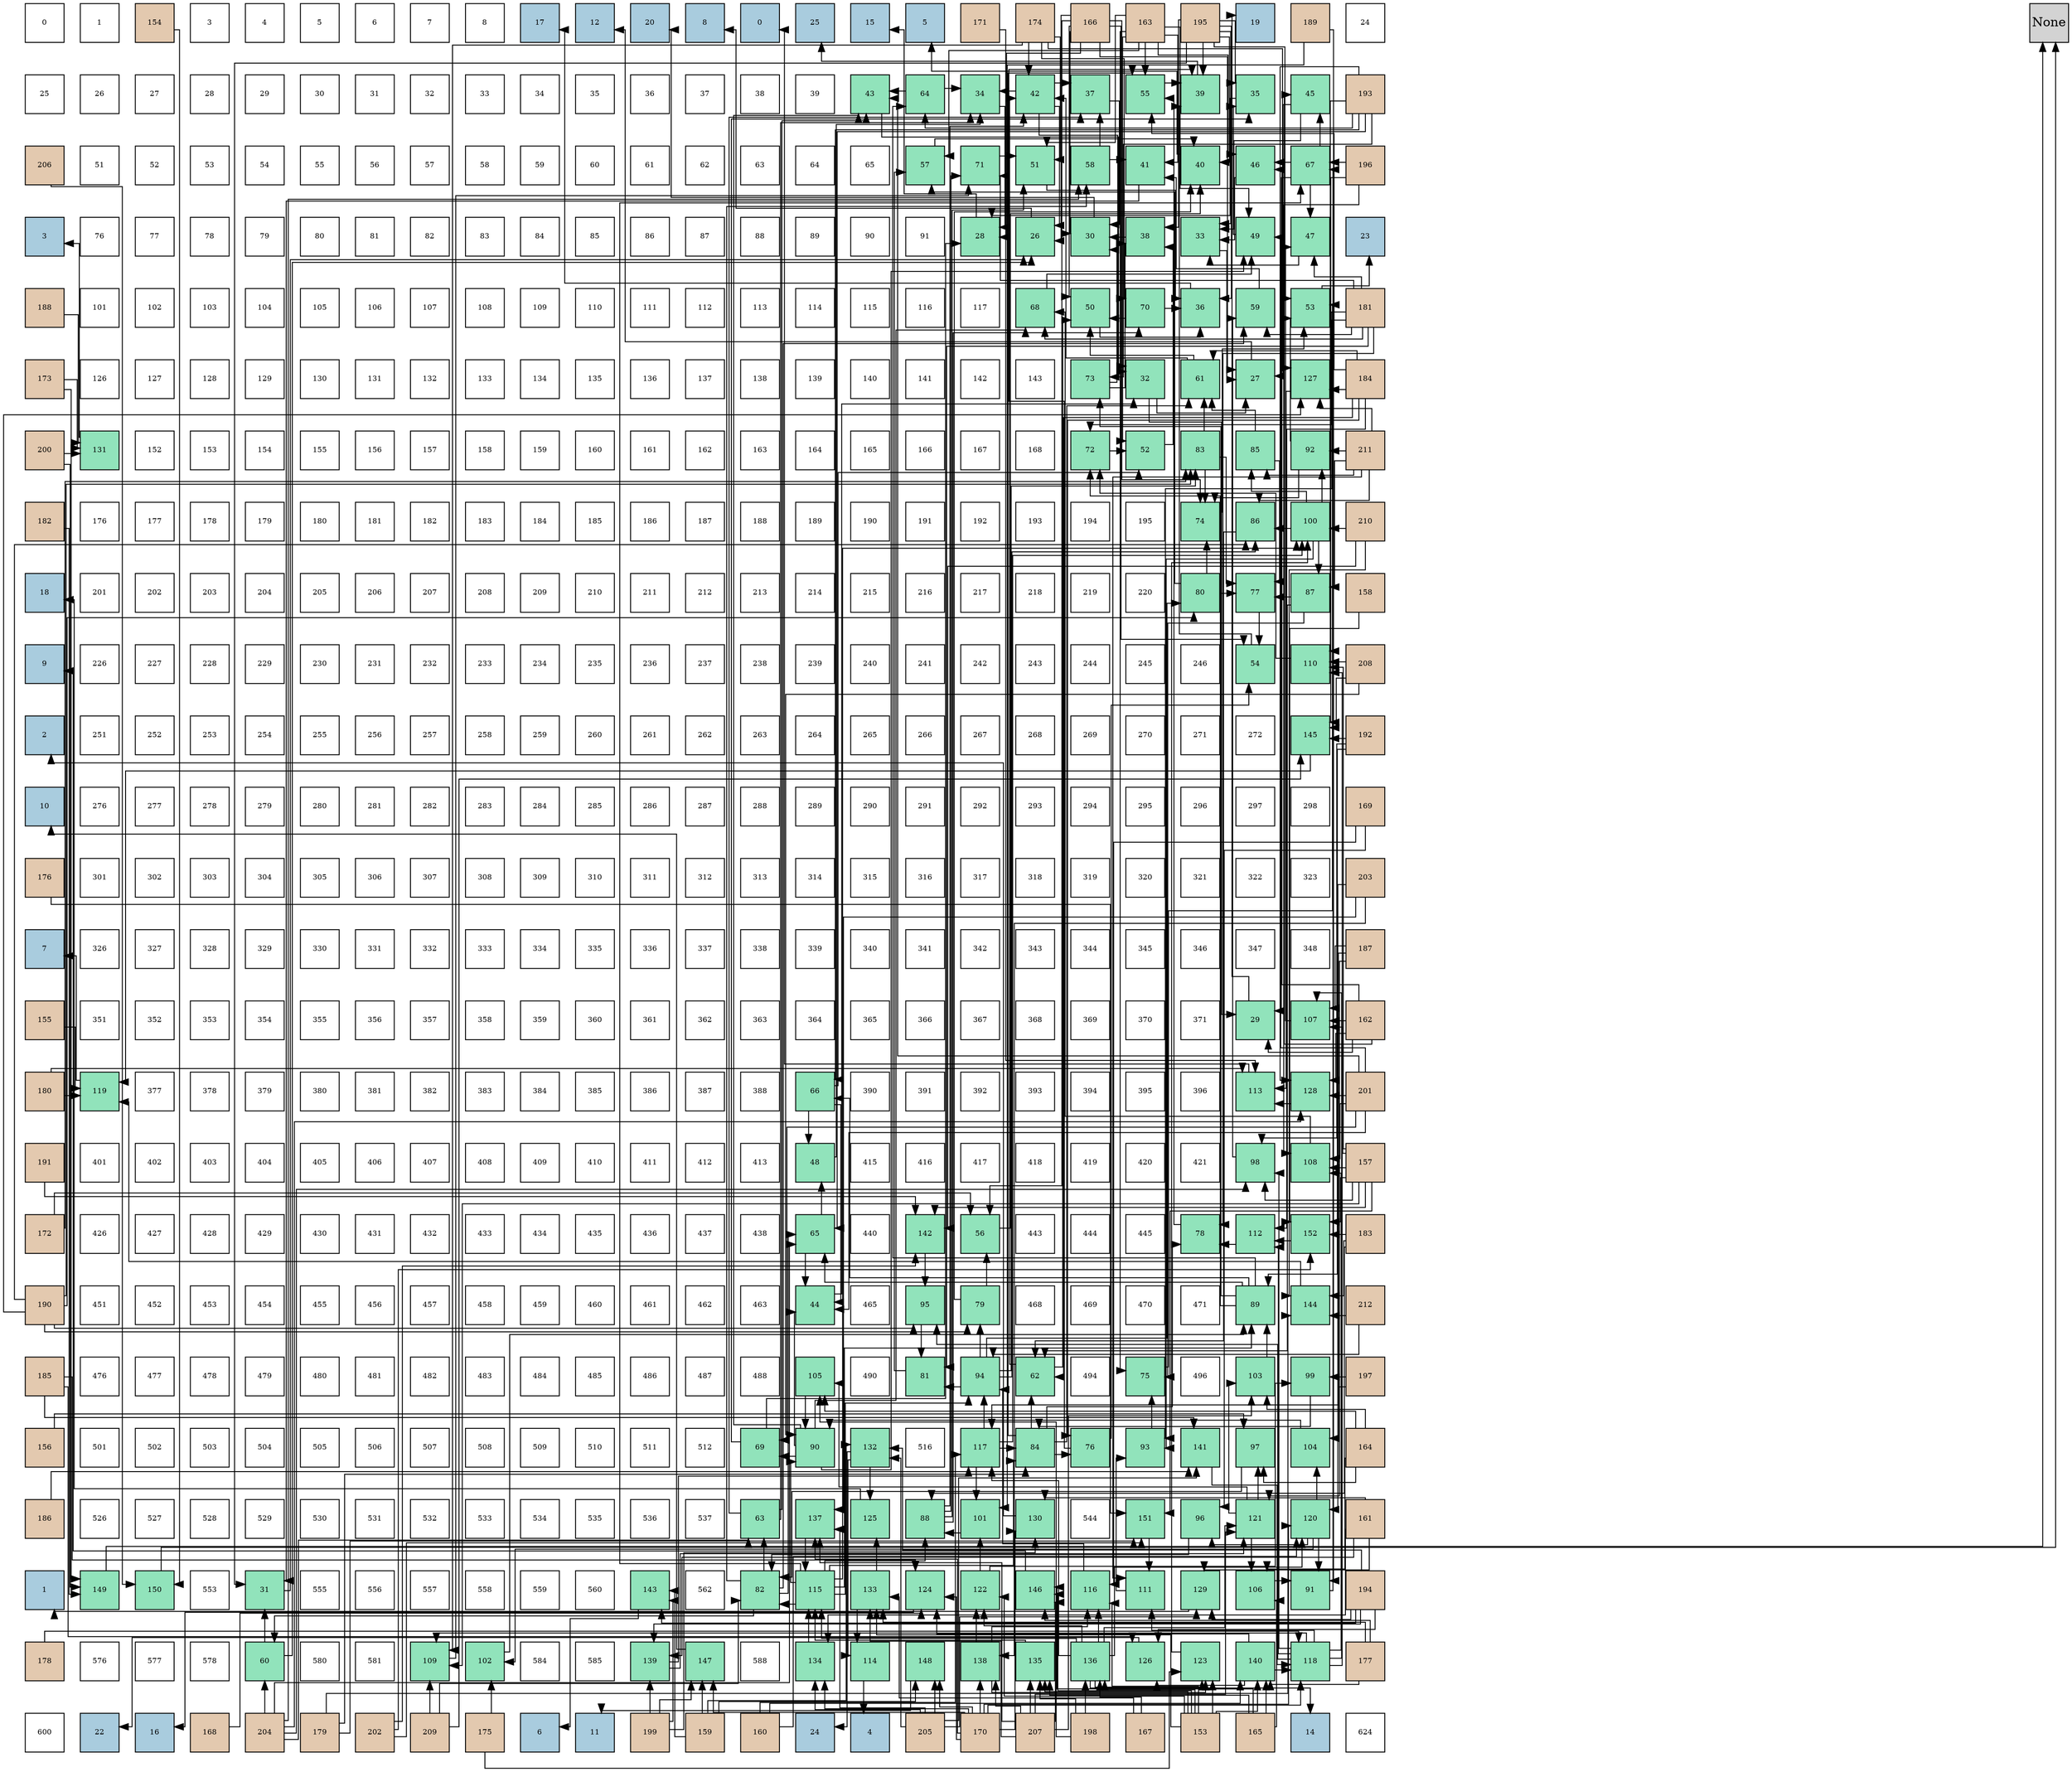 digraph layout{
 rankdir=TB;
 splines=ortho;
 node [style=filled shape=square fixedsize=true width=0.6];
0[label="0", fontsize=8, fillcolor="#ffffff"];
1[label="1", fontsize=8, fillcolor="#ffffff"];
2[label="154", fontsize=8, fillcolor="#e3c9af"];
3[label="3", fontsize=8, fillcolor="#ffffff"];
4[label="4", fontsize=8, fillcolor="#ffffff"];
5[label="5", fontsize=8, fillcolor="#ffffff"];
6[label="6", fontsize=8, fillcolor="#ffffff"];
7[label="7", fontsize=8, fillcolor="#ffffff"];
8[label="8", fontsize=8, fillcolor="#ffffff"];
9[label="17", fontsize=8, fillcolor="#a9ccde"];
10[label="12", fontsize=8, fillcolor="#a9ccde"];
11[label="20", fontsize=8, fillcolor="#a9ccde"];
12[label="8", fontsize=8, fillcolor="#a9ccde"];
13[label="0", fontsize=8, fillcolor="#a9ccde"];
14[label="25", fontsize=8, fillcolor="#a9ccde"];
15[label="15", fontsize=8, fillcolor="#a9ccde"];
16[label="5", fontsize=8, fillcolor="#a9ccde"];
17[label="171", fontsize=8, fillcolor="#e3c9af"];
18[label="174", fontsize=8, fillcolor="#e3c9af"];
19[label="166", fontsize=8, fillcolor="#e3c9af"];
20[label="163", fontsize=8, fillcolor="#e3c9af"];
21[label="195", fontsize=8, fillcolor="#e3c9af"];
22[label="19", fontsize=8, fillcolor="#a9ccde"];
23[label="189", fontsize=8, fillcolor="#e3c9af"];
24[label="24", fontsize=8, fillcolor="#ffffff"];
25[label="25", fontsize=8, fillcolor="#ffffff"];
26[label="26", fontsize=8, fillcolor="#ffffff"];
27[label="27", fontsize=8, fillcolor="#ffffff"];
28[label="28", fontsize=8, fillcolor="#ffffff"];
29[label="29", fontsize=8, fillcolor="#ffffff"];
30[label="30", fontsize=8, fillcolor="#ffffff"];
31[label="31", fontsize=8, fillcolor="#ffffff"];
32[label="32", fontsize=8, fillcolor="#ffffff"];
33[label="33", fontsize=8, fillcolor="#ffffff"];
34[label="34", fontsize=8, fillcolor="#ffffff"];
35[label="35", fontsize=8, fillcolor="#ffffff"];
36[label="36", fontsize=8, fillcolor="#ffffff"];
37[label="37", fontsize=8, fillcolor="#ffffff"];
38[label="38", fontsize=8, fillcolor="#ffffff"];
39[label="39", fontsize=8, fillcolor="#ffffff"];
40[label="43", fontsize=8, fillcolor="#91e3bb"];
41[label="64", fontsize=8, fillcolor="#91e3bb"];
42[label="34", fontsize=8, fillcolor="#91e3bb"];
43[label="42", fontsize=8, fillcolor="#91e3bb"];
44[label="37", fontsize=8, fillcolor="#91e3bb"];
45[label="55", fontsize=8, fillcolor="#91e3bb"];
46[label="39", fontsize=8, fillcolor="#91e3bb"];
47[label="35", fontsize=8, fillcolor="#91e3bb"];
48[label="45", fontsize=8, fillcolor="#91e3bb"];
49[label="193", fontsize=8, fillcolor="#e3c9af"];
50[label="206", fontsize=8, fillcolor="#e3c9af"];
51[label="51", fontsize=8, fillcolor="#ffffff"];
52[label="52", fontsize=8, fillcolor="#ffffff"];
53[label="53", fontsize=8, fillcolor="#ffffff"];
54[label="54", fontsize=8, fillcolor="#ffffff"];
55[label="55", fontsize=8, fillcolor="#ffffff"];
56[label="56", fontsize=8, fillcolor="#ffffff"];
57[label="57", fontsize=8, fillcolor="#ffffff"];
58[label="58", fontsize=8, fillcolor="#ffffff"];
59[label="59", fontsize=8, fillcolor="#ffffff"];
60[label="60", fontsize=8, fillcolor="#ffffff"];
61[label="61", fontsize=8, fillcolor="#ffffff"];
62[label="62", fontsize=8, fillcolor="#ffffff"];
63[label="63", fontsize=8, fillcolor="#ffffff"];
64[label="64", fontsize=8, fillcolor="#ffffff"];
65[label="65", fontsize=8, fillcolor="#ffffff"];
66[label="57", fontsize=8, fillcolor="#91e3bb"];
67[label="71", fontsize=8, fillcolor="#91e3bb"];
68[label="51", fontsize=8, fillcolor="#91e3bb"];
69[label="58", fontsize=8, fillcolor="#91e3bb"];
70[label="41", fontsize=8, fillcolor="#91e3bb"];
71[label="40", fontsize=8, fillcolor="#91e3bb"];
72[label="46", fontsize=8, fillcolor="#91e3bb"];
73[label="67", fontsize=8, fillcolor="#91e3bb"];
74[label="196", fontsize=8, fillcolor="#e3c9af"];
75[label="3", fontsize=8, fillcolor="#a9ccde"];
76[label="76", fontsize=8, fillcolor="#ffffff"];
77[label="77", fontsize=8, fillcolor="#ffffff"];
78[label="78", fontsize=8, fillcolor="#ffffff"];
79[label="79", fontsize=8, fillcolor="#ffffff"];
80[label="80", fontsize=8, fillcolor="#ffffff"];
81[label="81", fontsize=8, fillcolor="#ffffff"];
82[label="82", fontsize=8, fillcolor="#ffffff"];
83[label="83", fontsize=8, fillcolor="#ffffff"];
84[label="84", fontsize=8, fillcolor="#ffffff"];
85[label="85", fontsize=8, fillcolor="#ffffff"];
86[label="86", fontsize=8, fillcolor="#ffffff"];
87[label="87", fontsize=8, fillcolor="#ffffff"];
88[label="88", fontsize=8, fillcolor="#ffffff"];
89[label="89", fontsize=8, fillcolor="#ffffff"];
90[label="90", fontsize=8, fillcolor="#ffffff"];
91[label="91", fontsize=8, fillcolor="#ffffff"];
92[label="28", fontsize=8, fillcolor="#91e3bb"];
93[label="26", fontsize=8, fillcolor="#91e3bb"];
94[label="30", fontsize=8, fillcolor="#91e3bb"];
95[label="38", fontsize=8, fillcolor="#91e3bb"];
96[label="33", fontsize=8, fillcolor="#91e3bb"];
97[label="49", fontsize=8, fillcolor="#91e3bb"];
98[label="47", fontsize=8, fillcolor="#91e3bb"];
99[label="23", fontsize=8, fillcolor="#a9ccde"];
100[label="188", fontsize=8, fillcolor="#e3c9af"];
101[label="101", fontsize=8, fillcolor="#ffffff"];
102[label="102", fontsize=8, fillcolor="#ffffff"];
103[label="103", fontsize=8, fillcolor="#ffffff"];
104[label="104", fontsize=8, fillcolor="#ffffff"];
105[label="105", fontsize=8, fillcolor="#ffffff"];
106[label="106", fontsize=8, fillcolor="#ffffff"];
107[label="107", fontsize=8, fillcolor="#ffffff"];
108[label="108", fontsize=8, fillcolor="#ffffff"];
109[label="109", fontsize=8, fillcolor="#ffffff"];
110[label="110", fontsize=8, fillcolor="#ffffff"];
111[label="111", fontsize=8, fillcolor="#ffffff"];
112[label="112", fontsize=8, fillcolor="#ffffff"];
113[label="113", fontsize=8, fillcolor="#ffffff"];
114[label="114", fontsize=8, fillcolor="#ffffff"];
115[label="115", fontsize=8, fillcolor="#ffffff"];
116[label="116", fontsize=8, fillcolor="#ffffff"];
117[label="117", fontsize=8, fillcolor="#ffffff"];
118[label="68", fontsize=8, fillcolor="#91e3bb"];
119[label="50", fontsize=8, fillcolor="#91e3bb"];
120[label="70", fontsize=8, fillcolor="#91e3bb"];
121[label="36", fontsize=8, fillcolor="#91e3bb"];
122[label="59", fontsize=8, fillcolor="#91e3bb"];
123[label="53", fontsize=8, fillcolor="#91e3bb"];
124[label="181", fontsize=8, fillcolor="#e3c9af"];
125[label="173", fontsize=8, fillcolor="#e3c9af"];
126[label="126", fontsize=8, fillcolor="#ffffff"];
127[label="127", fontsize=8, fillcolor="#ffffff"];
128[label="128", fontsize=8, fillcolor="#ffffff"];
129[label="129", fontsize=8, fillcolor="#ffffff"];
130[label="130", fontsize=8, fillcolor="#ffffff"];
131[label="131", fontsize=8, fillcolor="#ffffff"];
132[label="132", fontsize=8, fillcolor="#ffffff"];
133[label="133", fontsize=8, fillcolor="#ffffff"];
134[label="134", fontsize=8, fillcolor="#ffffff"];
135[label="135", fontsize=8, fillcolor="#ffffff"];
136[label="136", fontsize=8, fillcolor="#ffffff"];
137[label="137", fontsize=8, fillcolor="#ffffff"];
138[label="138", fontsize=8, fillcolor="#ffffff"];
139[label="139", fontsize=8, fillcolor="#ffffff"];
140[label="140", fontsize=8, fillcolor="#ffffff"];
141[label="141", fontsize=8, fillcolor="#ffffff"];
142[label="142", fontsize=8, fillcolor="#ffffff"];
143[label="143", fontsize=8, fillcolor="#ffffff"];
144[label="73", fontsize=8, fillcolor="#91e3bb"];
145[label="32", fontsize=8, fillcolor="#91e3bb"];
146[label="61", fontsize=8, fillcolor="#91e3bb"];
147[label="27", fontsize=8, fillcolor="#91e3bb"];
148[label="127", fontsize=8, fillcolor="#91e3bb"];
149[label="184", fontsize=8, fillcolor="#e3c9af"];
150[label="200", fontsize=8, fillcolor="#e3c9af"];
151[label="131", fontsize=8, fillcolor="#91e3bb"];
152[label="152", fontsize=8, fillcolor="#ffffff"];
153[label="153", fontsize=8, fillcolor="#ffffff"];
154[label="154", fontsize=8, fillcolor="#ffffff"];
155[label="155", fontsize=8, fillcolor="#ffffff"];
156[label="156", fontsize=8, fillcolor="#ffffff"];
157[label="157", fontsize=8, fillcolor="#ffffff"];
158[label="158", fontsize=8, fillcolor="#ffffff"];
159[label="159", fontsize=8, fillcolor="#ffffff"];
160[label="160", fontsize=8, fillcolor="#ffffff"];
161[label="161", fontsize=8, fillcolor="#ffffff"];
162[label="162", fontsize=8, fillcolor="#ffffff"];
163[label="163", fontsize=8, fillcolor="#ffffff"];
164[label="164", fontsize=8, fillcolor="#ffffff"];
165[label="165", fontsize=8, fillcolor="#ffffff"];
166[label="166", fontsize=8, fillcolor="#ffffff"];
167[label="167", fontsize=8, fillcolor="#ffffff"];
168[label="168", fontsize=8, fillcolor="#ffffff"];
169[label="72", fontsize=8, fillcolor="#91e3bb"];
170[label="52", fontsize=8, fillcolor="#91e3bb"];
171[label="83", fontsize=8, fillcolor="#91e3bb"];
172[label="85", fontsize=8, fillcolor="#91e3bb"];
173[label="92", fontsize=8, fillcolor="#91e3bb"];
174[label="211", fontsize=8, fillcolor="#e3c9af"];
175[label="182", fontsize=8, fillcolor="#e3c9af"];
176[label="176", fontsize=8, fillcolor="#ffffff"];
177[label="177", fontsize=8, fillcolor="#ffffff"];
178[label="178", fontsize=8, fillcolor="#ffffff"];
179[label="179", fontsize=8, fillcolor="#ffffff"];
180[label="180", fontsize=8, fillcolor="#ffffff"];
181[label="181", fontsize=8, fillcolor="#ffffff"];
182[label="182", fontsize=8, fillcolor="#ffffff"];
183[label="183", fontsize=8, fillcolor="#ffffff"];
184[label="184", fontsize=8, fillcolor="#ffffff"];
185[label="185", fontsize=8, fillcolor="#ffffff"];
186[label="186", fontsize=8, fillcolor="#ffffff"];
187[label="187", fontsize=8, fillcolor="#ffffff"];
188[label="188", fontsize=8, fillcolor="#ffffff"];
189[label="189", fontsize=8, fillcolor="#ffffff"];
190[label="190", fontsize=8, fillcolor="#ffffff"];
191[label="191", fontsize=8, fillcolor="#ffffff"];
192[label="192", fontsize=8, fillcolor="#ffffff"];
193[label="193", fontsize=8, fillcolor="#ffffff"];
194[label="194", fontsize=8, fillcolor="#ffffff"];
195[label="195", fontsize=8, fillcolor="#ffffff"];
196[label="74", fontsize=8, fillcolor="#91e3bb"];
197[label="86", fontsize=8, fillcolor="#91e3bb"];
198[label="100", fontsize=8, fillcolor="#91e3bb"];
199[label="210", fontsize=8, fillcolor="#e3c9af"];
200[label="18", fontsize=8, fillcolor="#a9ccde"];
201[label="201", fontsize=8, fillcolor="#ffffff"];
202[label="202", fontsize=8, fillcolor="#ffffff"];
203[label="203", fontsize=8, fillcolor="#ffffff"];
204[label="204", fontsize=8, fillcolor="#ffffff"];
205[label="205", fontsize=8, fillcolor="#ffffff"];
206[label="206", fontsize=8, fillcolor="#ffffff"];
207[label="207", fontsize=8, fillcolor="#ffffff"];
208[label="208", fontsize=8, fillcolor="#ffffff"];
209[label="209", fontsize=8, fillcolor="#ffffff"];
210[label="210", fontsize=8, fillcolor="#ffffff"];
211[label="211", fontsize=8, fillcolor="#ffffff"];
212[label="212", fontsize=8, fillcolor="#ffffff"];
213[label="213", fontsize=8, fillcolor="#ffffff"];
214[label="214", fontsize=8, fillcolor="#ffffff"];
215[label="215", fontsize=8, fillcolor="#ffffff"];
216[label="216", fontsize=8, fillcolor="#ffffff"];
217[label="217", fontsize=8, fillcolor="#ffffff"];
218[label="218", fontsize=8, fillcolor="#ffffff"];
219[label="219", fontsize=8, fillcolor="#ffffff"];
220[label="220", fontsize=8, fillcolor="#ffffff"];
221[label="80", fontsize=8, fillcolor="#91e3bb"];
222[label="77", fontsize=8, fillcolor="#91e3bb"];
223[label="87", fontsize=8, fillcolor="#91e3bb"];
224[label="158", fontsize=8, fillcolor="#e3c9af"];
225[label="9", fontsize=8, fillcolor="#a9ccde"];
226[label="226", fontsize=8, fillcolor="#ffffff"];
227[label="227", fontsize=8, fillcolor="#ffffff"];
228[label="228", fontsize=8, fillcolor="#ffffff"];
229[label="229", fontsize=8, fillcolor="#ffffff"];
230[label="230", fontsize=8, fillcolor="#ffffff"];
231[label="231", fontsize=8, fillcolor="#ffffff"];
232[label="232", fontsize=8, fillcolor="#ffffff"];
233[label="233", fontsize=8, fillcolor="#ffffff"];
234[label="234", fontsize=8, fillcolor="#ffffff"];
235[label="235", fontsize=8, fillcolor="#ffffff"];
236[label="236", fontsize=8, fillcolor="#ffffff"];
237[label="237", fontsize=8, fillcolor="#ffffff"];
238[label="238", fontsize=8, fillcolor="#ffffff"];
239[label="239", fontsize=8, fillcolor="#ffffff"];
240[label="240", fontsize=8, fillcolor="#ffffff"];
241[label="241", fontsize=8, fillcolor="#ffffff"];
242[label="242", fontsize=8, fillcolor="#ffffff"];
243[label="243", fontsize=8, fillcolor="#ffffff"];
244[label="244", fontsize=8, fillcolor="#ffffff"];
245[label="245", fontsize=8, fillcolor="#ffffff"];
246[label="246", fontsize=8, fillcolor="#ffffff"];
247[label="54", fontsize=8, fillcolor="#91e3bb"];
248[label="110", fontsize=8, fillcolor="#91e3bb"];
249[label="208", fontsize=8, fillcolor="#e3c9af"];
250[label="2", fontsize=8, fillcolor="#a9ccde"];
251[label="251", fontsize=8, fillcolor="#ffffff"];
252[label="252", fontsize=8, fillcolor="#ffffff"];
253[label="253", fontsize=8, fillcolor="#ffffff"];
254[label="254", fontsize=8, fillcolor="#ffffff"];
255[label="255", fontsize=8, fillcolor="#ffffff"];
256[label="256", fontsize=8, fillcolor="#ffffff"];
257[label="257", fontsize=8, fillcolor="#ffffff"];
258[label="258", fontsize=8, fillcolor="#ffffff"];
259[label="259", fontsize=8, fillcolor="#ffffff"];
260[label="260", fontsize=8, fillcolor="#ffffff"];
261[label="261", fontsize=8, fillcolor="#ffffff"];
262[label="262", fontsize=8, fillcolor="#ffffff"];
263[label="263", fontsize=8, fillcolor="#ffffff"];
264[label="264", fontsize=8, fillcolor="#ffffff"];
265[label="265", fontsize=8, fillcolor="#ffffff"];
266[label="266", fontsize=8, fillcolor="#ffffff"];
267[label="267", fontsize=8, fillcolor="#ffffff"];
268[label="268", fontsize=8, fillcolor="#ffffff"];
269[label="269", fontsize=8, fillcolor="#ffffff"];
270[label="270", fontsize=8, fillcolor="#ffffff"];
271[label="271", fontsize=8, fillcolor="#ffffff"];
272[label="272", fontsize=8, fillcolor="#ffffff"];
273[label="145", fontsize=8, fillcolor="#91e3bb"];
274[label="192", fontsize=8, fillcolor="#e3c9af"];
275[label="10", fontsize=8, fillcolor="#a9ccde"];
276[label="276", fontsize=8, fillcolor="#ffffff"];
277[label="277", fontsize=8, fillcolor="#ffffff"];
278[label="278", fontsize=8, fillcolor="#ffffff"];
279[label="279", fontsize=8, fillcolor="#ffffff"];
280[label="280", fontsize=8, fillcolor="#ffffff"];
281[label="281", fontsize=8, fillcolor="#ffffff"];
282[label="282", fontsize=8, fillcolor="#ffffff"];
283[label="283", fontsize=8, fillcolor="#ffffff"];
284[label="284", fontsize=8, fillcolor="#ffffff"];
285[label="285", fontsize=8, fillcolor="#ffffff"];
286[label="286", fontsize=8, fillcolor="#ffffff"];
287[label="287", fontsize=8, fillcolor="#ffffff"];
288[label="288", fontsize=8, fillcolor="#ffffff"];
289[label="289", fontsize=8, fillcolor="#ffffff"];
290[label="290", fontsize=8, fillcolor="#ffffff"];
291[label="291", fontsize=8, fillcolor="#ffffff"];
292[label="292", fontsize=8, fillcolor="#ffffff"];
293[label="293", fontsize=8, fillcolor="#ffffff"];
294[label="294", fontsize=8, fillcolor="#ffffff"];
295[label="295", fontsize=8, fillcolor="#ffffff"];
296[label="296", fontsize=8, fillcolor="#ffffff"];
297[label="297", fontsize=8, fillcolor="#ffffff"];
298[label="298", fontsize=8, fillcolor="#ffffff"];
299[label="169", fontsize=8, fillcolor="#e3c9af"];
300[label="176", fontsize=8, fillcolor="#e3c9af"];
301[label="301", fontsize=8, fillcolor="#ffffff"];
302[label="302", fontsize=8, fillcolor="#ffffff"];
303[label="303", fontsize=8, fillcolor="#ffffff"];
304[label="304", fontsize=8, fillcolor="#ffffff"];
305[label="305", fontsize=8, fillcolor="#ffffff"];
306[label="306", fontsize=8, fillcolor="#ffffff"];
307[label="307", fontsize=8, fillcolor="#ffffff"];
308[label="308", fontsize=8, fillcolor="#ffffff"];
309[label="309", fontsize=8, fillcolor="#ffffff"];
310[label="310", fontsize=8, fillcolor="#ffffff"];
311[label="311", fontsize=8, fillcolor="#ffffff"];
312[label="312", fontsize=8, fillcolor="#ffffff"];
313[label="313", fontsize=8, fillcolor="#ffffff"];
314[label="314", fontsize=8, fillcolor="#ffffff"];
315[label="315", fontsize=8, fillcolor="#ffffff"];
316[label="316", fontsize=8, fillcolor="#ffffff"];
317[label="317", fontsize=8, fillcolor="#ffffff"];
318[label="318", fontsize=8, fillcolor="#ffffff"];
319[label="319", fontsize=8, fillcolor="#ffffff"];
320[label="320", fontsize=8, fillcolor="#ffffff"];
321[label="321", fontsize=8, fillcolor="#ffffff"];
322[label="322", fontsize=8, fillcolor="#ffffff"];
323[label="323", fontsize=8, fillcolor="#ffffff"];
324[label="203", fontsize=8, fillcolor="#e3c9af"];
325[label="7", fontsize=8, fillcolor="#a9ccde"];
326[label="326", fontsize=8, fillcolor="#ffffff"];
327[label="327", fontsize=8, fillcolor="#ffffff"];
328[label="328", fontsize=8, fillcolor="#ffffff"];
329[label="329", fontsize=8, fillcolor="#ffffff"];
330[label="330", fontsize=8, fillcolor="#ffffff"];
331[label="331", fontsize=8, fillcolor="#ffffff"];
332[label="332", fontsize=8, fillcolor="#ffffff"];
333[label="333", fontsize=8, fillcolor="#ffffff"];
334[label="334", fontsize=8, fillcolor="#ffffff"];
335[label="335", fontsize=8, fillcolor="#ffffff"];
336[label="336", fontsize=8, fillcolor="#ffffff"];
337[label="337", fontsize=8, fillcolor="#ffffff"];
338[label="338", fontsize=8, fillcolor="#ffffff"];
339[label="339", fontsize=8, fillcolor="#ffffff"];
340[label="340", fontsize=8, fillcolor="#ffffff"];
341[label="341", fontsize=8, fillcolor="#ffffff"];
342[label="342", fontsize=8, fillcolor="#ffffff"];
343[label="343", fontsize=8, fillcolor="#ffffff"];
344[label="344", fontsize=8, fillcolor="#ffffff"];
345[label="345", fontsize=8, fillcolor="#ffffff"];
346[label="346", fontsize=8, fillcolor="#ffffff"];
347[label="347", fontsize=8, fillcolor="#ffffff"];
348[label="348", fontsize=8, fillcolor="#ffffff"];
349[label="187", fontsize=8, fillcolor="#e3c9af"];
350[label="155", fontsize=8, fillcolor="#e3c9af"];
351[label="351", fontsize=8, fillcolor="#ffffff"];
352[label="352", fontsize=8, fillcolor="#ffffff"];
353[label="353", fontsize=8, fillcolor="#ffffff"];
354[label="354", fontsize=8, fillcolor="#ffffff"];
355[label="355", fontsize=8, fillcolor="#ffffff"];
356[label="356", fontsize=8, fillcolor="#ffffff"];
357[label="357", fontsize=8, fillcolor="#ffffff"];
358[label="358", fontsize=8, fillcolor="#ffffff"];
359[label="359", fontsize=8, fillcolor="#ffffff"];
360[label="360", fontsize=8, fillcolor="#ffffff"];
361[label="361", fontsize=8, fillcolor="#ffffff"];
362[label="362", fontsize=8, fillcolor="#ffffff"];
363[label="363", fontsize=8, fillcolor="#ffffff"];
364[label="364", fontsize=8, fillcolor="#ffffff"];
365[label="365", fontsize=8, fillcolor="#ffffff"];
366[label="366", fontsize=8, fillcolor="#ffffff"];
367[label="367", fontsize=8, fillcolor="#ffffff"];
368[label="368", fontsize=8, fillcolor="#ffffff"];
369[label="369", fontsize=8, fillcolor="#ffffff"];
370[label="370", fontsize=8, fillcolor="#ffffff"];
371[label="371", fontsize=8, fillcolor="#ffffff"];
372[label="29", fontsize=8, fillcolor="#91e3bb"];
373[label="107", fontsize=8, fillcolor="#91e3bb"];
374[label="162", fontsize=8, fillcolor="#e3c9af"];
375[label="180", fontsize=8, fillcolor="#e3c9af"];
376[label="119", fontsize=8, fillcolor="#91e3bb"];
377[label="377", fontsize=8, fillcolor="#ffffff"];
378[label="378", fontsize=8, fillcolor="#ffffff"];
379[label="379", fontsize=8, fillcolor="#ffffff"];
380[label="380", fontsize=8, fillcolor="#ffffff"];
381[label="381", fontsize=8, fillcolor="#ffffff"];
382[label="382", fontsize=8, fillcolor="#ffffff"];
383[label="383", fontsize=8, fillcolor="#ffffff"];
384[label="384", fontsize=8, fillcolor="#ffffff"];
385[label="385", fontsize=8, fillcolor="#ffffff"];
386[label="386", fontsize=8, fillcolor="#ffffff"];
387[label="387", fontsize=8, fillcolor="#ffffff"];
388[label="388", fontsize=8, fillcolor="#ffffff"];
389[label="66", fontsize=8, fillcolor="#91e3bb"];
390[label="390", fontsize=8, fillcolor="#ffffff"];
391[label="391", fontsize=8, fillcolor="#ffffff"];
392[label="392", fontsize=8, fillcolor="#ffffff"];
393[label="393", fontsize=8, fillcolor="#ffffff"];
394[label="394", fontsize=8, fillcolor="#ffffff"];
395[label="395", fontsize=8, fillcolor="#ffffff"];
396[label="396", fontsize=8, fillcolor="#ffffff"];
397[label="113", fontsize=8, fillcolor="#91e3bb"];
398[label="128", fontsize=8, fillcolor="#91e3bb"];
399[label="201", fontsize=8, fillcolor="#e3c9af"];
400[label="191", fontsize=8, fillcolor="#e3c9af"];
401[label="401", fontsize=8, fillcolor="#ffffff"];
402[label="402", fontsize=8, fillcolor="#ffffff"];
403[label="403", fontsize=8, fillcolor="#ffffff"];
404[label="404", fontsize=8, fillcolor="#ffffff"];
405[label="405", fontsize=8, fillcolor="#ffffff"];
406[label="406", fontsize=8, fillcolor="#ffffff"];
407[label="407", fontsize=8, fillcolor="#ffffff"];
408[label="408", fontsize=8, fillcolor="#ffffff"];
409[label="409", fontsize=8, fillcolor="#ffffff"];
410[label="410", fontsize=8, fillcolor="#ffffff"];
411[label="411", fontsize=8, fillcolor="#ffffff"];
412[label="412", fontsize=8, fillcolor="#ffffff"];
413[label="413", fontsize=8, fillcolor="#ffffff"];
414[label="48", fontsize=8, fillcolor="#91e3bb"];
415[label="415", fontsize=8, fillcolor="#ffffff"];
416[label="416", fontsize=8, fillcolor="#ffffff"];
417[label="417", fontsize=8, fillcolor="#ffffff"];
418[label="418", fontsize=8, fillcolor="#ffffff"];
419[label="419", fontsize=8, fillcolor="#ffffff"];
420[label="420", fontsize=8, fillcolor="#ffffff"];
421[label="421", fontsize=8, fillcolor="#ffffff"];
422[label="98", fontsize=8, fillcolor="#91e3bb"];
423[label="108", fontsize=8, fillcolor="#91e3bb"];
424[label="157", fontsize=8, fillcolor="#e3c9af"];
425[label="172", fontsize=8, fillcolor="#e3c9af"];
426[label="426", fontsize=8, fillcolor="#ffffff"];
427[label="427", fontsize=8, fillcolor="#ffffff"];
428[label="428", fontsize=8, fillcolor="#ffffff"];
429[label="429", fontsize=8, fillcolor="#ffffff"];
430[label="430", fontsize=8, fillcolor="#ffffff"];
431[label="431", fontsize=8, fillcolor="#ffffff"];
432[label="432", fontsize=8, fillcolor="#ffffff"];
433[label="433", fontsize=8, fillcolor="#ffffff"];
434[label="434", fontsize=8, fillcolor="#ffffff"];
435[label="435", fontsize=8, fillcolor="#ffffff"];
436[label="436", fontsize=8, fillcolor="#ffffff"];
437[label="437", fontsize=8, fillcolor="#ffffff"];
438[label="438", fontsize=8, fillcolor="#ffffff"];
439[label="65", fontsize=8, fillcolor="#91e3bb"];
440[label="440", fontsize=8, fillcolor="#ffffff"];
441[label="142", fontsize=8, fillcolor="#91e3bb"];
442[label="56", fontsize=8, fillcolor="#91e3bb"];
443[label="443", fontsize=8, fillcolor="#ffffff"];
444[label="444", fontsize=8, fillcolor="#ffffff"];
445[label="445", fontsize=8, fillcolor="#ffffff"];
446[label="78", fontsize=8, fillcolor="#91e3bb"];
447[label="112", fontsize=8, fillcolor="#91e3bb"];
448[label="152", fontsize=8, fillcolor="#91e3bb"];
449[label="183", fontsize=8, fillcolor="#e3c9af"];
450[label="190", fontsize=8, fillcolor="#e3c9af"];
451[label="451", fontsize=8, fillcolor="#ffffff"];
452[label="452", fontsize=8, fillcolor="#ffffff"];
453[label="453", fontsize=8, fillcolor="#ffffff"];
454[label="454", fontsize=8, fillcolor="#ffffff"];
455[label="455", fontsize=8, fillcolor="#ffffff"];
456[label="456", fontsize=8, fillcolor="#ffffff"];
457[label="457", fontsize=8, fillcolor="#ffffff"];
458[label="458", fontsize=8, fillcolor="#ffffff"];
459[label="459", fontsize=8, fillcolor="#ffffff"];
460[label="460", fontsize=8, fillcolor="#ffffff"];
461[label="461", fontsize=8, fillcolor="#ffffff"];
462[label="462", fontsize=8, fillcolor="#ffffff"];
463[label="463", fontsize=8, fillcolor="#ffffff"];
464[label="44", fontsize=8, fillcolor="#91e3bb"];
465[label="465", fontsize=8, fillcolor="#ffffff"];
466[label="95", fontsize=8, fillcolor="#91e3bb"];
467[label="79", fontsize=8, fillcolor="#91e3bb"];
468[label="468", fontsize=8, fillcolor="#ffffff"];
469[label="469", fontsize=8, fillcolor="#ffffff"];
470[label="470", fontsize=8, fillcolor="#ffffff"];
471[label="471", fontsize=8, fillcolor="#ffffff"];
472[label="89", fontsize=8, fillcolor="#91e3bb"];
473[label="144", fontsize=8, fillcolor="#91e3bb"];
474[label="212", fontsize=8, fillcolor="#e3c9af"];
475[label="185", fontsize=8, fillcolor="#e3c9af"];
476[label="476", fontsize=8, fillcolor="#ffffff"];
477[label="477", fontsize=8, fillcolor="#ffffff"];
478[label="478", fontsize=8, fillcolor="#ffffff"];
479[label="479", fontsize=8, fillcolor="#ffffff"];
480[label="480", fontsize=8, fillcolor="#ffffff"];
481[label="481", fontsize=8, fillcolor="#ffffff"];
482[label="482", fontsize=8, fillcolor="#ffffff"];
483[label="483", fontsize=8, fillcolor="#ffffff"];
484[label="484", fontsize=8, fillcolor="#ffffff"];
485[label="485", fontsize=8, fillcolor="#ffffff"];
486[label="486", fontsize=8, fillcolor="#ffffff"];
487[label="487", fontsize=8, fillcolor="#ffffff"];
488[label="488", fontsize=8, fillcolor="#ffffff"];
489[label="105", fontsize=8, fillcolor="#91e3bb"];
490[label="490", fontsize=8, fillcolor="#ffffff"];
491[label="81", fontsize=8, fillcolor="#91e3bb"];
492[label="94", fontsize=8, fillcolor="#91e3bb"];
493[label="62", fontsize=8, fillcolor="#91e3bb"];
494[label="494", fontsize=8, fillcolor="#ffffff"];
495[label="75", fontsize=8, fillcolor="#91e3bb"];
496[label="496", fontsize=8, fillcolor="#ffffff"];
497[label="103", fontsize=8, fillcolor="#91e3bb"];
498[label="99", fontsize=8, fillcolor="#91e3bb"];
499[label="197", fontsize=8, fillcolor="#e3c9af"];
500[label="156", fontsize=8, fillcolor="#e3c9af"];
501[label="501", fontsize=8, fillcolor="#ffffff"];
502[label="502", fontsize=8, fillcolor="#ffffff"];
503[label="503", fontsize=8, fillcolor="#ffffff"];
504[label="504", fontsize=8, fillcolor="#ffffff"];
505[label="505", fontsize=8, fillcolor="#ffffff"];
506[label="506", fontsize=8, fillcolor="#ffffff"];
507[label="507", fontsize=8, fillcolor="#ffffff"];
508[label="508", fontsize=8, fillcolor="#ffffff"];
509[label="509", fontsize=8, fillcolor="#ffffff"];
510[label="510", fontsize=8, fillcolor="#ffffff"];
511[label="511", fontsize=8, fillcolor="#ffffff"];
512[label="512", fontsize=8, fillcolor="#ffffff"];
513[label="69", fontsize=8, fillcolor="#91e3bb"];
514[label="90", fontsize=8, fillcolor="#91e3bb"];
515[label="132", fontsize=8, fillcolor="#91e3bb"];
516[label="516", fontsize=8, fillcolor="#ffffff"];
517[label="117", fontsize=8, fillcolor="#91e3bb"];
518[label="84", fontsize=8, fillcolor="#91e3bb"];
519[label="76", fontsize=8, fillcolor="#91e3bb"];
520[label="93", fontsize=8, fillcolor="#91e3bb"];
521[label="141", fontsize=8, fillcolor="#91e3bb"];
522[label="97", fontsize=8, fillcolor="#91e3bb"];
523[label="104", fontsize=8, fillcolor="#91e3bb"];
524[label="164", fontsize=8, fillcolor="#e3c9af"];
525[label="186", fontsize=8, fillcolor="#e3c9af"];
526[label="526", fontsize=8, fillcolor="#ffffff"];
527[label="527", fontsize=8, fillcolor="#ffffff"];
528[label="528", fontsize=8, fillcolor="#ffffff"];
529[label="529", fontsize=8, fillcolor="#ffffff"];
530[label="530", fontsize=8, fillcolor="#ffffff"];
531[label="531", fontsize=8, fillcolor="#ffffff"];
532[label="532", fontsize=8, fillcolor="#ffffff"];
533[label="533", fontsize=8, fillcolor="#ffffff"];
534[label="534", fontsize=8, fillcolor="#ffffff"];
535[label="535", fontsize=8, fillcolor="#ffffff"];
536[label="536", fontsize=8, fillcolor="#ffffff"];
537[label="537", fontsize=8, fillcolor="#ffffff"];
538[label="63", fontsize=8, fillcolor="#91e3bb"];
539[label="137", fontsize=8, fillcolor="#91e3bb"];
540[label="125", fontsize=8, fillcolor="#91e3bb"];
541[label="88", fontsize=8, fillcolor="#91e3bb"];
542[label="101", fontsize=8, fillcolor="#91e3bb"];
543[label="130", fontsize=8, fillcolor="#91e3bb"];
544[label="544", fontsize=8, fillcolor="#ffffff"];
545[label="151", fontsize=8, fillcolor="#91e3bb"];
546[label="96", fontsize=8, fillcolor="#91e3bb"];
547[label="121", fontsize=8, fillcolor="#91e3bb"];
548[label="120", fontsize=8, fillcolor="#91e3bb"];
549[label="161", fontsize=8, fillcolor="#e3c9af"];
550[label="1", fontsize=8, fillcolor="#a9ccde"];
551[label="149", fontsize=8, fillcolor="#91e3bb"];
552[label="150", fontsize=8, fillcolor="#91e3bb"];
553[label="553", fontsize=8, fillcolor="#ffffff"];
554[label="31", fontsize=8, fillcolor="#91e3bb"];
555[label="555", fontsize=8, fillcolor="#ffffff"];
556[label="556", fontsize=8, fillcolor="#ffffff"];
557[label="557", fontsize=8, fillcolor="#ffffff"];
558[label="558", fontsize=8, fillcolor="#ffffff"];
559[label="559", fontsize=8, fillcolor="#ffffff"];
560[label="560", fontsize=8, fillcolor="#ffffff"];
561[label="143", fontsize=8, fillcolor="#91e3bb"];
562[label="562", fontsize=8, fillcolor="#ffffff"];
563[label="82", fontsize=8, fillcolor="#91e3bb"];
564[label="115", fontsize=8, fillcolor="#91e3bb"];
565[label="133", fontsize=8, fillcolor="#91e3bb"];
566[label="124", fontsize=8, fillcolor="#91e3bb"];
567[label="122", fontsize=8, fillcolor="#91e3bb"];
568[label="146", fontsize=8, fillcolor="#91e3bb"];
569[label="116", fontsize=8, fillcolor="#91e3bb"];
570[label="111", fontsize=8, fillcolor="#91e3bb"];
571[label="129", fontsize=8, fillcolor="#91e3bb"];
572[label="106", fontsize=8, fillcolor="#91e3bb"];
573[label="91", fontsize=8, fillcolor="#91e3bb"];
574[label="194", fontsize=8, fillcolor="#e3c9af"];
575[label="178", fontsize=8, fillcolor="#e3c9af"];
576[label="576", fontsize=8, fillcolor="#ffffff"];
577[label="577", fontsize=8, fillcolor="#ffffff"];
578[label="578", fontsize=8, fillcolor="#ffffff"];
579[label="60", fontsize=8, fillcolor="#91e3bb"];
580[label="580", fontsize=8, fillcolor="#ffffff"];
581[label="581", fontsize=8, fillcolor="#ffffff"];
582[label="109", fontsize=8, fillcolor="#91e3bb"];
583[label="102", fontsize=8, fillcolor="#91e3bb"];
584[label="584", fontsize=8, fillcolor="#ffffff"];
585[label="585", fontsize=8, fillcolor="#ffffff"];
586[label="139", fontsize=8, fillcolor="#91e3bb"];
587[label="147", fontsize=8, fillcolor="#91e3bb"];
588[label="588", fontsize=8, fillcolor="#ffffff"];
589[label="134", fontsize=8, fillcolor="#91e3bb"];
590[label="114", fontsize=8, fillcolor="#91e3bb"];
591[label="148", fontsize=8, fillcolor="#91e3bb"];
592[label="138", fontsize=8, fillcolor="#91e3bb"];
593[label="135", fontsize=8, fillcolor="#91e3bb"];
594[label="136", fontsize=8, fillcolor="#91e3bb"];
595[label="126", fontsize=8, fillcolor="#91e3bb"];
596[label="123", fontsize=8, fillcolor="#91e3bb"];
597[label="140", fontsize=8, fillcolor="#91e3bb"];
598[label="118", fontsize=8, fillcolor="#91e3bb"];
599[label="177", fontsize=8, fillcolor="#e3c9af"];
600[label="600", fontsize=8, fillcolor="#ffffff"];
601[label="22", fontsize=8, fillcolor="#a9ccde"];
602[label="16", fontsize=8, fillcolor="#a9ccde"];
603[label="168", fontsize=8, fillcolor="#e3c9af"];
604[label="204", fontsize=8, fillcolor="#e3c9af"];
605[label="179", fontsize=8, fillcolor="#e3c9af"];
606[label="202", fontsize=8, fillcolor="#e3c9af"];
607[label="209", fontsize=8, fillcolor="#e3c9af"];
608[label="175", fontsize=8, fillcolor="#e3c9af"];
609[label="6", fontsize=8, fillcolor="#a9ccde"];
610[label="11", fontsize=8, fillcolor="#a9ccde"];
611[label="199", fontsize=8, fillcolor="#e3c9af"];
612[label="159", fontsize=8, fillcolor="#e3c9af"];
613[label="160", fontsize=8, fillcolor="#e3c9af"];
614[label="24", fontsize=8, fillcolor="#a9ccde"];
615[label="4", fontsize=8, fillcolor="#a9ccde"];
616[label="205", fontsize=8, fillcolor="#e3c9af"];
617[label="170", fontsize=8, fillcolor="#e3c9af"];
618[label="207", fontsize=8, fillcolor="#e3c9af"];
619[label="198", fontsize=8, fillcolor="#e3c9af"];
620[label="167", fontsize=8, fillcolor="#e3c9af"];
621[label="153", fontsize=8, fillcolor="#e3c9af"];
622[label="165", fontsize=8, fillcolor="#e3c9af"];
623[label="14", fontsize=8, fillcolor="#a9ccde"];
624[label="624", fontsize=8, fillcolor="#ffffff"];
edge [constraint=false, style=vis];93 -> 12;
147 -> 10;
92 -> 15;
372 -> 22;
94 -> 11;
554 -> 93;
145 -> 147;
145 -> 372;
96 -> 147;
42 -> 92;
47 -> 92;
121 -> 9;
44 -> 94;
95 -> 94;
46 -> 14;
71 -> 16;
70 -> 554;
43 -> 93;
43 -> 145;
43 -> 42;
43 -> 44;
40 -> 145;
464 -> 145;
48 -> 147;
48 -> 96;
72 -> 96;
98 -> 96;
414 -> 42;
97 -> 47;
119 -> 121;
68 -> 121;
170 -> 95;
123 -> 99;
247 -> 46;
45 -> 46;
442 -> 71;
66 -> 71;
69 -> 44;
69 -> 70;
122 -> 70;
579 -> 93;
579 -> 554;
146 -> 43;
146 -> 119;
493 -> 43;
493 -> 119;
538 -> 42;
538 -> 44;
538 -> 40;
41 -> 42;
41 -> 40;
439 -> 464;
439 -> 414;
389 -> 464;
389 -> 414;
389 -> 170;
73 -> 372;
73 -> 48;
73 -> 72;
73 -> 98;
118 -> 97;
513 -> 92;
513 -> 47;
120 -> 121;
120 -> 119;
67 -> 68;
169 -> 170;
144 -> 94;
144 -> 95;
196 -> 123;
495 -> 123;
519 -> 46;
519 -> 247;
222 -> 247;
446 -> 45;
467 -> 71;
467 -> 442;
221 -> 66;
221 -> 196;
221 -> 222;
491 -> 66;
563 -> 69;
563 -> 122;
563 -> 579;
563 -> 538;
563 -> 439;
171 -> 146;
171 -> 196;
171 -> 222;
518 -> 45;
518 -> 146;
518 -> 493;
518 -> 519;
518 -> 446;
172 -> 146;
172 -> 222;
197 -> 493;
223 -> 493;
223 -> 495;
223 -> 222;
541 -> 43;
541 -> 68;
541 -> 120;
541 -> 67;
472 -> 41;
472 -> 439;
472 -> 389;
472 -> 169;
472 -> 144;
514 -> 40;
514 -> 464;
514 -> 97;
514 -> 118;
514 -> 513;
573 -> 73;
173 -> 123;
173 -> 196;
520 -> 495;
492 -> 467;
492 -> 221;
492 -> 491;
492 -> 171;
492 -> 197;
466 -> 491;
546 -> 563;
522 -> 563;
422 -> 122;
498 -> 518;
198 -> 172;
198 -> 197;
198 -> 223;
198 -> 173;
198 -> 520;
542 -> 541;
583 -> 472;
497 -> 472;
523 -> 514;
489 -> 514;
572 -> 573;
373 -> 98;
423 -> 118;
582 -> 67;
248 -> 169;
570 -> 520;
447 -> 446;
397 -> 13;
590 -> 615;
564 -> 73;
564 -> 563;
564 -> 518;
564 -> 541;
564 -> 472;
564 -> 514;
564 -> 492;
564 -> 198;
569 -> 492;
517 -> 518;
517 -> 492;
517 -> 198;
517 -> 542;
598 -> 466;
598 -> 422;
598 -> 373;
598 -> 423;
598 -> 582;
598 -> 248;
598 -> 570;
598 -> 447;
376 -> 325;
548 -> 573;
548 -> 546;
548 -> 583;
548 -> 523;
547 -> 522;
547 -> 497;
547 -> 489;
547 -> 572;
567 -> 498;
567 -> 542;
596 -> 198;
566 -> 602;
540 -> 200;
595 -> 601;
148 -> 397;
398 -> 397;
571 -> 550;
543 -> 250;
151 -> 75;
515 -> 614;
515 -> 590;
515 -> 540;
565 -> 590;
565 -> 540;
589 -> 564;
593 -> 564;
594 -> 623;
594 -> 564;
594 -> 569;
594 -> 517;
594 -> 548;
594 -> 547;
594 -> 567;
594 -> 596;
539 -> 564;
592 -> 569;
592 -> 567;
592 -> 596;
586 -> 517;
586 -> 547;
597 -> 598;
597 -> 566;
597 -> 595;
521 -> 598;
441 -> 466;
561 -> 609;
473 -> 376;
273 -> 376;
568 -> 225;
587 -> 275;
591 -> 610;
551 -> None;
552 -> None;
545 -> 570;
448 -> 447;
621 -> 569;
621 -> 567;
621 -> 596;
621 -> 565;
621 -> 593;
621 -> 594;
621 -> 597;
621 -> 568;
2 -> 552;
350 -> 376;
500 -> 522;
424 -> 422;
424 -> 373;
424 -> 423;
424 -> 582;
424 -> 248;
424 -> 441;
424 -> 545;
424 -> 448;
224 -> 448;
612 -> 515;
612 -> 561;
612 -> 587;
612 -> 591;
613 -> 517;
613 -> 548;
613 -> 597;
549 -> 571;
549 -> 543;
549 -> 589;
549 -> 586;
374 -> 372;
374 -> 48;
374 -> 72;
374 -> 373;
374 -> 398;
20 -> 70;
20 -> 72;
20 -> 97;
20 -> 68;
20 -> 170;
20 -> 45;
20 -> 66;
20 -> 495;
524 -> 522;
524 -> 497;
524 -> 489;
524 -> 572;
622 -> 572;
622 -> 593;
622 -> 597;
622 -> 568;
19 -> 93;
19 -> 147;
19 -> 92;
19 -> 94;
19 -> 119;
19 -> 247;
19 -> 442;
19 -> 196;
620 -> 565;
620 -> 594;
603 -> 566;
299 -> 546;
299 -> 569;
617 -> 598;
617 -> 548;
617 -> 566;
617 -> 543;
617 -> 589;
617 -> 539;
617 -> 592;
617 -> 587;
617 -> 591;
17 -> 397;
425 -> 442;
425 -> 171;
125 -> 151;
125 -> 551;
18 -> 43;
18 -> 68;
18 -> 120;
18 -> 582;
18 -> 148;
608 -> 583;
608 -> 596;
300 -> 545;
599 -> 565;
599 -> 597;
599 -> 568;
575 -> 598;
605 -> 518;
605 -> 473;
605 -> 545;
375 -> 397;
375 -> 376;
124 -> 98;
124 -> 122;
124 -> 118;
124 -> 67;
124 -> 169;
124 -> 446;
124 -> 491;
124 -> 520;
175 -> 551;
449 -> 541;
449 -> 473;
449 -> 448;
149 -> 45;
149 -> 146;
149 -> 493;
149 -> 519;
149 -> 447;
149 -> 148;
475 -> 566;
475 -> 595;
475 -> 521;
525 -> 521;
349 -> 373;
349 -> 517;
349 -> 547;
100 -> 151;
23 -> 573;
23 -> 542;
450 -> 467;
450 -> 221;
450 -> 171;
450 -> 197;
450 -> 466;
450 -> 148;
400 -> 441;
274 -> 472;
274 -> 422;
274 -> 273;
49 -> 41;
49 -> 439;
49 -> 389;
49 -> 144;
49 -> 248;
49 -> 398;
574 -> 595;
574 -> 571;
574 -> 515;
574 -> 586;
574 -> 561;
21 -> 554;
21 -> 96;
21 -> 47;
21 -> 121;
21 -> 95;
21 -> 46;
21 -> 71;
21 -> 123;
74 -> 73;
74 -> 423;
74 -> 273;
499 -> 498;
499 -> 523;
619 -> 489;
619 -> 593;
619 -> 594;
611 -> 543;
611 -> 586;
611 -> 561;
611 -> 587;
150 -> 151;
150 -> 551;
399 -> 40;
399 -> 464;
399 -> 97;
399 -> 513;
399 -> 423;
399 -> 398;
606 -> 441;
606 -> 545;
606 -> 448;
324 -> 548;
324 -> 539;
324 -> 592;
604 -> 69;
604 -> 579;
604 -> 538;
604 -> 439;
604 -> 422;
604 -> 398;
616 -> 571;
616 -> 515;
616 -> 589;
616 -> 539;
616 -> 521;
616 -> 591;
50 -> 552;
618 -> 497;
618 -> 547;
618 -> 565;
618 -> 593;
618 -> 539;
618 -> 592;
618 -> 568;
249 -> 514;
249 -> 248;
249 -> 273;
607 -> 563;
607 -> 582;
607 -> 273;
199 -> 198;
199 -> 441;
199 -> 473;
174 -> 172;
174 -> 197;
174 -> 223;
174 -> 173;
174 -> 570;
174 -> 148;
474 -> 492;
474 -> 473;
edge [constraint=true, style=invis];
0 -> 25 -> 50 -> 75 -> 100 -> 125 -> 150 -> 175 -> 200 -> 225 -> 250 -> 275 -> 300 -> 325 -> 350 -> 375 -> 400 -> 425 -> 450 -> 475 -> 500 -> 525 -> 550 -> 575 -> 600;
1 -> 26 -> 51 -> 76 -> 101 -> 126 -> 151 -> 176 -> 201 -> 226 -> 251 -> 276 -> 301 -> 326 -> 351 -> 376 -> 401 -> 426 -> 451 -> 476 -> 501 -> 526 -> 551 -> 576 -> 601;
2 -> 27 -> 52 -> 77 -> 102 -> 127 -> 152 -> 177 -> 202 -> 227 -> 252 -> 277 -> 302 -> 327 -> 352 -> 377 -> 402 -> 427 -> 452 -> 477 -> 502 -> 527 -> 552 -> 577 -> 602;
3 -> 28 -> 53 -> 78 -> 103 -> 128 -> 153 -> 178 -> 203 -> 228 -> 253 -> 278 -> 303 -> 328 -> 353 -> 378 -> 403 -> 428 -> 453 -> 478 -> 503 -> 528 -> 553 -> 578 -> 603;
4 -> 29 -> 54 -> 79 -> 104 -> 129 -> 154 -> 179 -> 204 -> 229 -> 254 -> 279 -> 304 -> 329 -> 354 -> 379 -> 404 -> 429 -> 454 -> 479 -> 504 -> 529 -> 554 -> 579 -> 604;
5 -> 30 -> 55 -> 80 -> 105 -> 130 -> 155 -> 180 -> 205 -> 230 -> 255 -> 280 -> 305 -> 330 -> 355 -> 380 -> 405 -> 430 -> 455 -> 480 -> 505 -> 530 -> 555 -> 580 -> 605;
6 -> 31 -> 56 -> 81 -> 106 -> 131 -> 156 -> 181 -> 206 -> 231 -> 256 -> 281 -> 306 -> 331 -> 356 -> 381 -> 406 -> 431 -> 456 -> 481 -> 506 -> 531 -> 556 -> 581 -> 606;
7 -> 32 -> 57 -> 82 -> 107 -> 132 -> 157 -> 182 -> 207 -> 232 -> 257 -> 282 -> 307 -> 332 -> 357 -> 382 -> 407 -> 432 -> 457 -> 482 -> 507 -> 532 -> 557 -> 582 -> 607;
8 -> 33 -> 58 -> 83 -> 108 -> 133 -> 158 -> 183 -> 208 -> 233 -> 258 -> 283 -> 308 -> 333 -> 358 -> 383 -> 408 -> 433 -> 458 -> 483 -> 508 -> 533 -> 558 -> 583 -> 608;
9 -> 34 -> 59 -> 84 -> 109 -> 134 -> 159 -> 184 -> 209 -> 234 -> 259 -> 284 -> 309 -> 334 -> 359 -> 384 -> 409 -> 434 -> 459 -> 484 -> 509 -> 534 -> 559 -> 584 -> 609;
10 -> 35 -> 60 -> 85 -> 110 -> 135 -> 160 -> 185 -> 210 -> 235 -> 260 -> 285 -> 310 -> 335 -> 360 -> 385 -> 410 -> 435 -> 460 -> 485 -> 510 -> 535 -> 560 -> 585 -> 610;
11 -> 36 -> 61 -> 86 -> 111 -> 136 -> 161 -> 186 -> 211 -> 236 -> 261 -> 286 -> 311 -> 336 -> 361 -> 386 -> 411 -> 436 -> 461 -> 486 -> 511 -> 536 -> 561 -> 586 -> 611;
12 -> 37 -> 62 -> 87 -> 112 -> 137 -> 162 -> 187 -> 212 -> 237 -> 262 -> 287 -> 312 -> 337 -> 362 -> 387 -> 412 -> 437 -> 462 -> 487 -> 512 -> 537 -> 562 -> 587 -> 612;
13 -> 38 -> 63 -> 88 -> 113 -> 138 -> 163 -> 188 -> 213 -> 238 -> 263 -> 288 -> 313 -> 338 -> 363 -> 388 -> 413 -> 438 -> 463 -> 488 -> 513 -> 538 -> 563 -> 588 -> 613;
14 -> 39 -> 64 -> 89 -> 114 -> 139 -> 164 -> 189 -> 214 -> 239 -> 264 -> 289 -> 314 -> 339 -> 364 -> 389 -> 414 -> 439 -> 464 -> 489 -> 514 -> 539 -> 564 -> 589 -> 614;
15 -> 40 -> 65 -> 90 -> 115 -> 140 -> 165 -> 190 -> 215 -> 240 -> 265 -> 290 -> 315 -> 340 -> 365 -> 390 -> 415 -> 440 -> 465 -> 490 -> 515 -> 540 -> 565 -> 590 -> 615;
16 -> 41 -> 66 -> 91 -> 116 -> 141 -> 166 -> 191 -> 216 -> 241 -> 266 -> 291 -> 316 -> 341 -> 366 -> 391 -> 416 -> 441 -> 466 -> 491 -> 516 -> 541 -> 566 -> 591 -> 616;
17 -> 42 -> 67 -> 92 -> 117 -> 142 -> 167 -> 192 -> 217 -> 242 -> 267 -> 292 -> 317 -> 342 -> 367 -> 392 -> 417 -> 442 -> 467 -> 492 -> 517 -> 542 -> 567 -> 592 -> 617;
18 -> 43 -> 68 -> 93 -> 118 -> 143 -> 168 -> 193 -> 218 -> 243 -> 268 -> 293 -> 318 -> 343 -> 368 -> 393 -> 418 -> 443 -> 468 -> 493 -> 518 -> 543 -> 568 -> 593 -> 618;
19 -> 44 -> 69 -> 94 -> 119 -> 144 -> 169 -> 194 -> 219 -> 244 -> 269 -> 294 -> 319 -> 344 -> 369 -> 394 -> 419 -> 444 -> 469 -> 494 -> 519 -> 544 -> 569 -> 594 -> 619;
20 -> 45 -> 70 -> 95 -> 120 -> 145 -> 170 -> 195 -> 220 -> 245 -> 270 -> 295 -> 320 -> 345 -> 370 -> 395 -> 420 -> 445 -> 470 -> 495 -> 520 -> 545 -> 570 -> 595 -> 620;
21 -> 46 -> 71 -> 96 -> 121 -> 146 -> 171 -> 196 -> 221 -> 246 -> 271 -> 296 -> 321 -> 346 -> 371 -> 396 -> 421 -> 446 -> 471 -> 496 -> 521 -> 546 -> 571 -> 596 -> 621;
22 -> 47 -> 72 -> 97 -> 122 -> 147 -> 172 -> 197 -> 222 -> 247 -> 272 -> 297 -> 322 -> 347 -> 372 -> 397 -> 422 -> 447 -> 472 -> 497 -> 522 -> 547 -> 572 -> 597 -> 622;
23 -> 48 -> 73 -> 98 -> 123 -> 148 -> 173 -> 198 -> 223 -> 248 -> 273 -> 298 -> 323 -> 348 -> 373 -> 398 -> 423 -> 448 -> 473 -> 498 -> 523 -> 548 -> 573 -> 598 -> 623;
24 -> 49 -> 74 -> 99 -> 124 -> 149 -> 174 -> 199 -> 224 -> 249 -> 274 -> 299 -> 324 -> 349 -> 374 -> 399 -> 424 -> 449 -> 474 -> 499 -> 524 -> 549 -> 574 -> 599 -> 624;
rank = same {0 -> 1 -> 2 -> 3 -> 4 -> 5 -> 6 -> 7 -> 8 -> 9 -> 10 -> 11 -> 12 -> 13 -> 14 -> 15 -> 16 -> 17 -> 18 -> 19 -> 20 -> 21 -> 22 -> 23 -> 24};
rank = same {25 -> 26 -> 27 -> 28 -> 29 -> 30 -> 31 -> 32 -> 33 -> 34 -> 35 -> 36 -> 37 -> 38 -> 39 -> 40 -> 41 -> 42 -> 43 -> 44 -> 45 -> 46 -> 47 -> 48 -> 49};
rank = same {50 -> 51 -> 52 -> 53 -> 54 -> 55 -> 56 -> 57 -> 58 -> 59 -> 60 -> 61 -> 62 -> 63 -> 64 -> 65 -> 66 -> 67 -> 68 -> 69 -> 70 -> 71 -> 72 -> 73 -> 74};
rank = same {75 -> 76 -> 77 -> 78 -> 79 -> 80 -> 81 -> 82 -> 83 -> 84 -> 85 -> 86 -> 87 -> 88 -> 89 -> 90 -> 91 -> 92 -> 93 -> 94 -> 95 -> 96 -> 97 -> 98 -> 99};
rank = same {100 -> 101 -> 102 -> 103 -> 104 -> 105 -> 106 -> 107 -> 108 -> 109 -> 110 -> 111 -> 112 -> 113 -> 114 -> 115 -> 116 -> 117 -> 118 -> 119 -> 120 -> 121 -> 122 -> 123 -> 124};
rank = same {125 -> 126 -> 127 -> 128 -> 129 -> 130 -> 131 -> 132 -> 133 -> 134 -> 135 -> 136 -> 137 -> 138 -> 139 -> 140 -> 141 -> 142 -> 143 -> 144 -> 145 -> 146 -> 147 -> 148 -> 149};
rank = same {150 -> 151 -> 152 -> 153 -> 154 -> 155 -> 156 -> 157 -> 158 -> 159 -> 160 -> 161 -> 162 -> 163 -> 164 -> 165 -> 166 -> 167 -> 168 -> 169 -> 170 -> 171 -> 172 -> 173 -> 174};
rank = same {175 -> 176 -> 177 -> 178 -> 179 -> 180 -> 181 -> 182 -> 183 -> 184 -> 185 -> 186 -> 187 -> 188 -> 189 -> 190 -> 191 -> 192 -> 193 -> 194 -> 195 -> 196 -> 197 -> 198 -> 199};
rank = same {200 -> 201 -> 202 -> 203 -> 204 -> 205 -> 206 -> 207 -> 208 -> 209 -> 210 -> 211 -> 212 -> 213 -> 214 -> 215 -> 216 -> 217 -> 218 -> 219 -> 220 -> 221 -> 222 -> 223 -> 224};
rank = same {225 -> 226 -> 227 -> 228 -> 229 -> 230 -> 231 -> 232 -> 233 -> 234 -> 235 -> 236 -> 237 -> 238 -> 239 -> 240 -> 241 -> 242 -> 243 -> 244 -> 245 -> 246 -> 247 -> 248 -> 249};
rank = same {250 -> 251 -> 252 -> 253 -> 254 -> 255 -> 256 -> 257 -> 258 -> 259 -> 260 -> 261 -> 262 -> 263 -> 264 -> 265 -> 266 -> 267 -> 268 -> 269 -> 270 -> 271 -> 272 -> 273 -> 274};
rank = same {275 -> 276 -> 277 -> 278 -> 279 -> 280 -> 281 -> 282 -> 283 -> 284 -> 285 -> 286 -> 287 -> 288 -> 289 -> 290 -> 291 -> 292 -> 293 -> 294 -> 295 -> 296 -> 297 -> 298 -> 299};
rank = same {300 -> 301 -> 302 -> 303 -> 304 -> 305 -> 306 -> 307 -> 308 -> 309 -> 310 -> 311 -> 312 -> 313 -> 314 -> 315 -> 316 -> 317 -> 318 -> 319 -> 320 -> 321 -> 322 -> 323 -> 324};
rank = same {325 -> 326 -> 327 -> 328 -> 329 -> 330 -> 331 -> 332 -> 333 -> 334 -> 335 -> 336 -> 337 -> 338 -> 339 -> 340 -> 341 -> 342 -> 343 -> 344 -> 345 -> 346 -> 347 -> 348 -> 349};
rank = same {350 -> 351 -> 352 -> 353 -> 354 -> 355 -> 356 -> 357 -> 358 -> 359 -> 360 -> 361 -> 362 -> 363 -> 364 -> 365 -> 366 -> 367 -> 368 -> 369 -> 370 -> 371 -> 372 -> 373 -> 374};
rank = same {375 -> 376 -> 377 -> 378 -> 379 -> 380 -> 381 -> 382 -> 383 -> 384 -> 385 -> 386 -> 387 -> 388 -> 389 -> 390 -> 391 -> 392 -> 393 -> 394 -> 395 -> 396 -> 397 -> 398 -> 399};
rank = same {400 -> 401 -> 402 -> 403 -> 404 -> 405 -> 406 -> 407 -> 408 -> 409 -> 410 -> 411 -> 412 -> 413 -> 414 -> 415 -> 416 -> 417 -> 418 -> 419 -> 420 -> 421 -> 422 -> 423 -> 424};
rank = same {425 -> 426 -> 427 -> 428 -> 429 -> 430 -> 431 -> 432 -> 433 -> 434 -> 435 -> 436 -> 437 -> 438 -> 439 -> 440 -> 441 -> 442 -> 443 -> 444 -> 445 -> 446 -> 447 -> 448 -> 449};
rank = same {450 -> 451 -> 452 -> 453 -> 454 -> 455 -> 456 -> 457 -> 458 -> 459 -> 460 -> 461 -> 462 -> 463 -> 464 -> 465 -> 466 -> 467 -> 468 -> 469 -> 470 -> 471 -> 472 -> 473 -> 474};
rank = same {475 -> 476 -> 477 -> 478 -> 479 -> 480 -> 481 -> 482 -> 483 -> 484 -> 485 -> 486 -> 487 -> 488 -> 489 -> 490 -> 491 -> 492 -> 493 -> 494 -> 495 -> 496 -> 497 -> 498 -> 499};
rank = same {500 -> 501 -> 502 -> 503 -> 504 -> 505 -> 506 -> 507 -> 508 -> 509 -> 510 -> 511 -> 512 -> 513 -> 514 -> 515 -> 516 -> 517 -> 518 -> 519 -> 520 -> 521 -> 522 -> 523 -> 524};
rank = same {525 -> 526 -> 527 -> 528 -> 529 -> 530 -> 531 -> 532 -> 533 -> 534 -> 535 -> 536 -> 537 -> 538 -> 539 -> 540 -> 541 -> 542 -> 543 -> 544 -> 545 -> 546 -> 547 -> 548 -> 549};
rank = same {550 -> 551 -> 552 -> 553 -> 554 -> 555 -> 556 -> 557 -> 558 -> 559 -> 560 -> 561 -> 562 -> 563 -> 564 -> 565 -> 566 -> 567 -> 568 -> 569 -> 570 -> 571 -> 572 -> 573 -> 574};
rank = same {575 -> 576 -> 577 -> 578 -> 579 -> 580 -> 581 -> 582 -> 583 -> 584 -> 585 -> 586 -> 587 -> 588 -> 589 -> 590 -> 591 -> 592 -> 593 -> 594 -> 595 -> 596 -> 597 -> 598 -> 599};
rank = same {600 -> 601 -> 602 -> 603 -> 604 -> 605 -> 606 -> 607 -> 608 -> 609 -> 610 -> 611 -> 612 -> 613 -> 614 -> 615 -> 616 -> 617 -> 618 -> 619 -> 620 -> 621 -> 622 -> 623 -> 624};
}